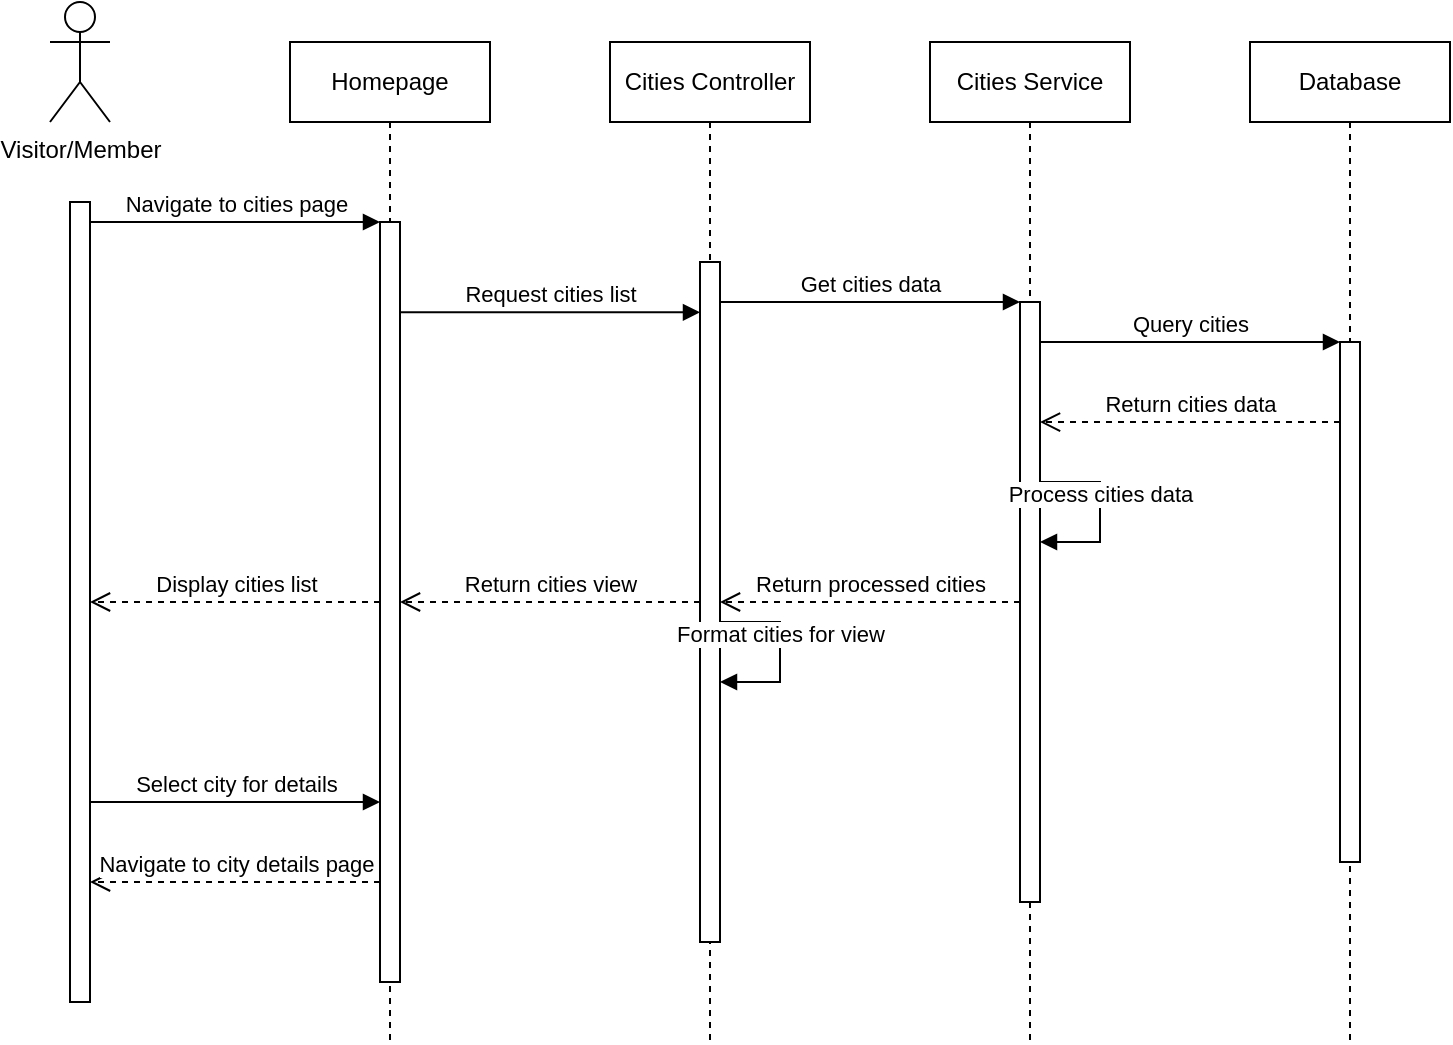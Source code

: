 <mxfile>
    <diagram name="View Cities Sequence" id="cities-sequence">
        <mxGraphModel dx="473" dy="270" grid="1" gridSize="10" guides="1" tooltips="1" connect="1" arrows="1" fold="1" page="1" pageScale="1" pageWidth="850" pageHeight="1100" math="0" shadow="0">
            <root>
                <mxCell id="0"/>
                <mxCell id="1" parent="0"/>
                <mxCell id="2" value="Visitor/Member" style="shape=umlActor;verticalLabelPosition=bottom;verticalAlign=top;html=1;" parent="1" vertex="1">
                    <mxGeometry x="80" y="60" width="30" height="60" as="geometry"/>
                </mxCell>
                <mxCell id="3" value="Homepage" style="shape=umlLifeline;perimeter=lifelinePerimeter;whiteSpace=wrap;html=1;container=1;collapsible=0;recursiveResize=0;outlineConnect=0;" parent="1" vertex="1">
                    <mxGeometry x="200" y="80" width="100" height="500" as="geometry"/>
                </mxCell>
                <mxCell id="4" value="Cities Controller" style="shape=umlLifeline;perimeter=lifelinePerimeter;whiteSpace=wrap;html=1;container=1;collapsible=0;recursiveResize=0;outlineConnect=0;" parent="1" vertex="1">
                    <mxGeometry x="360" y="80" width="100" height="500" as="geometry"/>
                </mxCell>
                <mxCell id="5" value="Cities Service" style="shape=umlLifeline;perimeter=lifelinePerimeter;whiteSpace=wrap;html=1;container=1;collapsible=0;recursiveResize=0;outlineConnect=0;" parent="1" vertex="1">
                    <mxGeometry x="520" y="80" width="100" height="500" as="geometry"/>
                </mxCell>
                <mxCell id="6" value="Database" style="shape=umlLifeline;perimeter=lifelinePerimeter;whiteSpace=wrap;html=1;container=1;collapsible=0;recursiveResize=0;outlineConnect=0;" parent="1" vertex="1">
                    <mxGeometry x="680" y="80" width="100" height="500" as="geometry"/>
                </mxCell>
                <mxCell id="7" value="" style="html=1;points=[];perimeter=orthogonalPerimeter;" parent="1" vertex="1">
                    <mxGeometry x="90" y="160" width="10" height="400" as="geometry"/>
                </mxCell>
                <mxCell id="8" value="" style="html=1;points=[];perimeter=orthogonalPerimeter;" parent="1" vertex="1">
                    <mxGeometry x="245" y="170" width="10" height="380" as="geometry"/>
                </mxCell>
                <mxCell id="9" value="" style="html=1;points=[];perimeter=orthogonalPerimeter;" parent="1" vertex="1">
                    <mxGeometry x="405" y="190" width="10" height="340" as="geometry"/>
                </mxCell>
                <mxCell id="10" value="" style="html=1;points=[];perimeter=orthogonalPerimeter;" parent="1" vertex="1">
                    <mxGeometry x="565" y="210" width="10" height="300" as="geometry"/>
                </mxCell>
                <mxCell id="11" value="" style="html=1;points=[];perimeter=orthogonalPerimeter;" parent="1" vertex="1">
                    <mxGeometry x="725" y="230" width="10" height="260" as="geometry"/>
                </mxCell>
                <mxCell id="12" value="Navigate to cities page" style="html=1;verticalAlign=bottom;endArrow=block;entryX=0;entryY=0;rounded=0;" parent="1" source="7" target="8" edge="1">
                    <mxGeometry relative="1" as="geometry">
                        <mxPoint x="175" y="170" as="sourcePoint"/>
                    </mxGeometry>
                </mxCell>
                <mxCell id="13" value="Request cities list" style="html=1;verticalAlign=bottom;endArrow=block;entryX=0;entryY=0.074;rounded=0;entryDx=0;entryDy=0;entryPerimeter=0;" parent="1" source="8" target="9" edge="1">
                    <mxGeometry relative="1" as="geometry">
                        <mxPoint x="175" y="215" as="sourcePoint"/>
                    </mxGeometry>
                </mxCell>
                <mxCell id="14" value="Get cities data" style="html=1;verticalAlign=bottom;endArrow=block;entryX=0;entryY=0;rounded=0;" parent="1" source="9" target="10" edge="1">
                    <mxGeometry relative="1" as="geometry">
                        <mxPoint x="490" y="210" as="sourcePoint"/>
                    </mxGeometry>
                </mxCell>
                <mxCell id="15" value="Query cities" style="html=1;verticalAlign=bottom;endArrow=block;entryX=0;entryY=0;rounded=0;" parent="1" source="10" target="11" edge="1">
                    <mxGeometry relative="1" as="geometry">
                        <mxPoint x="650" y="230" as="sourcePoint"/>
                    </mxGeometry>
                </mxCell>
                <mxCell id="16" value="Return cities data" style="html=1;verticalAlign=bottom;endArrow=open;dashed=1;endSize=8;exitX=0;exitY=0.154;rounded=0;exitDx=0;exitDy=0;exitPerimeter=0;" parent="1" source="11" target="10" edge="1">
                    <mxGeometry relative="1" as="geometry">
                        <mxPoint x="650" y="270" as="targetPoint"/>
                    </mxGeometry>
                </mxCell>
                <mxCell id="17" value="Process cities data" style="html=1;verticalAlign=bottom;endArrow=block;rounded=0;" parent="1" edge="1">
                    <mxGeometry relative="1" as="geometry">
                        <mxPoint x="575" y="300" as="sourcePoint"/>
                        <mxPoint x="575" y="330" as="targetPoint"/>
                        <Array as="points">
                            <mxPoint x="605" y="300"/>
                            <mxPoint x="605" y="330"/>
                        </Array>
                    </mxGeometry>
                </mxCell>
                <mxCell id="18" value="Return processed cities" style="html=1;verticalAlign=bottom;endArrow=open;dashed=1;endSize=8;rounded=0;" parent="1" source="10" target="9" edge="1">
                    <mxGeometry relative="1" as="geometry">
                        <mxPoint x="490" y="350" as="targetPoint"/>
                        <mxPoint x="560" y="350" as="sourcePoint"/>
                    </mxGeometry>
                </mxCell>
                <mxCell id="19" value="Format cities for view" style="html=1;verticalAlign=bottom;endArrow=block;rounded=0;" parent="1" edge="1">
                    <mxGeometry relative="1" as="geometry">
                        <mxPoint x="415" y="370" as="sourcePoint"/>
                        <mxPoint x="415" y="400" as="targetPoint"/>
                        <Array as="points">
                            <mxPoint x="445" y="370"/>
                            <mxPoint x="445" y="400"/>
                        </Array>
                    </mxGeometry>
                </mxCell>
                <mxCell id="20" value="Return cities view" style="html=1;verticalAlign=bottom;endArrow=open;dashed=1;endSize=8;rounded=0;" parent="1" source="9" target="8" edge="1">
                    <mxGeometry relative="1" as="geometry">
                        <mxPoint x="330" y="420" as="targetPoint"/>
                        <mxPoint x="400" y="420" as="sourcePoint"/>
                    </mxGeometry>
                </mxCell>
                <mxCell id="21" value="Display cities list" style="html=1;verticalAlign=bottom;endArrow=open;dashed=1;endSize=8;rounded=0;" parent="1" source="8" target="7" edge="1">
                    <mxGeometry relative="1" as="geometry">
                        <mxPoint x="175" y="440" as="targetPoint"/>
                        <mxPoint x="245" y="440" as="sourcePoint"/>
                    </mxGeometry>
                </mxCell>
                <mxCell id="22" value="Select city for details" style="html=1;verticalAlign=bottom;endArrow=block;rounded=0;" parent="1" edge="1">
                    <mxGeometry relative="1" as="geometry">
                        <mxPoint x="100" y="460" as="sourcePoint"/>
                        <mxPoint x="245" y="460" as="targetPoint"/>
                    </mxGeometry>
                </mxCell>
                <mxCell id="23" value="Navigate to city details page" style="html=1;verticalAlign=bottom;endArrow=open;dashed=1;endSize=8;rounded=0;" parent="1" edge="1">
                    <mxGeometry relative="1" as="geometry">
                        <mxPoint x="100" y="500" as="targetPoint"/>
                        <mxPoint x="245" y="500" as="sourcePoint"/>
                    </mxGeometry>
                </mxCell>
            </root>
        </mxGraphModel>
    </diagram>
</mxfile>